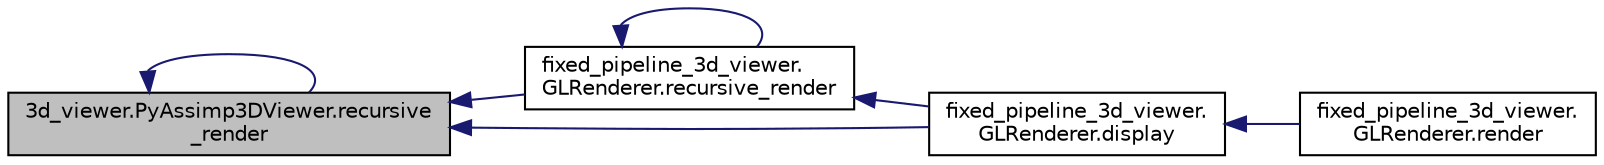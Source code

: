 digraph "3d_viewer.PyAssimp3DViewer.recursive_render"
{
  edge [fontname="Helvetica",fontsize="10",labelfontname="Helvetica",labelfontsize="10"];
  node [fontname="Helvetica",fontsize="10",shape=record];
  rankdir="LR";
  Node1 [label="3d_viewer.PyAssimp3DViewer.recursive\l_render",height=0.2,width=0.4,color="black", fillcolor="grey75", style="filled", fontcolor="black"];
  Node1 -> Node1 [dir="back",color="midnightblue",fontsize="10",style="solid",fontname="Helvetica"];
  Node1 -> Node2 [dir="back",color="midnightblue",fontsize="10",style="solid",fontname="Helvetica"];
  Node2 [label="fixed_pipeline_3d_viewer.\lGLRenderer.recursive_render",height=0.2,width=0.4,color="black", fillcolor="white", style="filled",URL="$classfixed__pipeline__3d__viewer_1_1_g_l_renderer.html#a3387a4806b9759ce0d59225ac7acfe97"];
  Node2 -> Node2 [dir="back",color="midnightblue",fontsize="10",style="solid",fontname="Helvetica"];
  Node2 -> Node3 [dir="back",color="midnightblue",fontsize="10",style="solid",fontname="Helvetica"];
  Node3 [label="fixed_pipeline_3d_viewer.\lGLRenderer.display",height=0.2,width=0.4,color="black", fillcolor="white", style="filled",URL="$classfixed__pipeline__3d__viewer_1_1_g_l_renderer.html#af991fe369b4d64f2e5ebae70185b04e0"];
  Node3 -> Node4 [dir="back",color="midnightblue",fontsize="10",style="solid",fontname="Helvetica"];
  Node4 [label="fixed_pipeline_3d_viewer.\lGLRenderer.render",height=0.2,width=0.4,color="black", fillcolor="white", style="filled",URL="$classfixed__pipeline__3d__viewer_1_1_g_l_renderer.html#a5dfe5225ce2a1e23d3b55fbe698c82fd"];
  Node1 -> Node3 [dir="back",color="midnightblue",fontsize="10",style="solid",fontname="Helvetica"];
}
